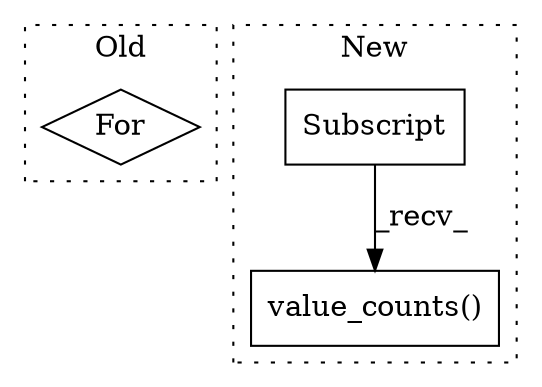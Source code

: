digraph G {
subgraph cluster0 {
1 [label="For" a="107" s="9235,9266" l="4,10" shape="diamond"];
label = "Old";
style="dotted";
}
subgraph cluster1 {
2 [label="value_counts()" a="75" s="8996" l="111" shape="box"];
3 [label="Subscript" a="63" s="8996,0" l="72,0" shape="box"];
label = "New";
style="dotted";
}
3 -> 2 [label="_recv_"];
}